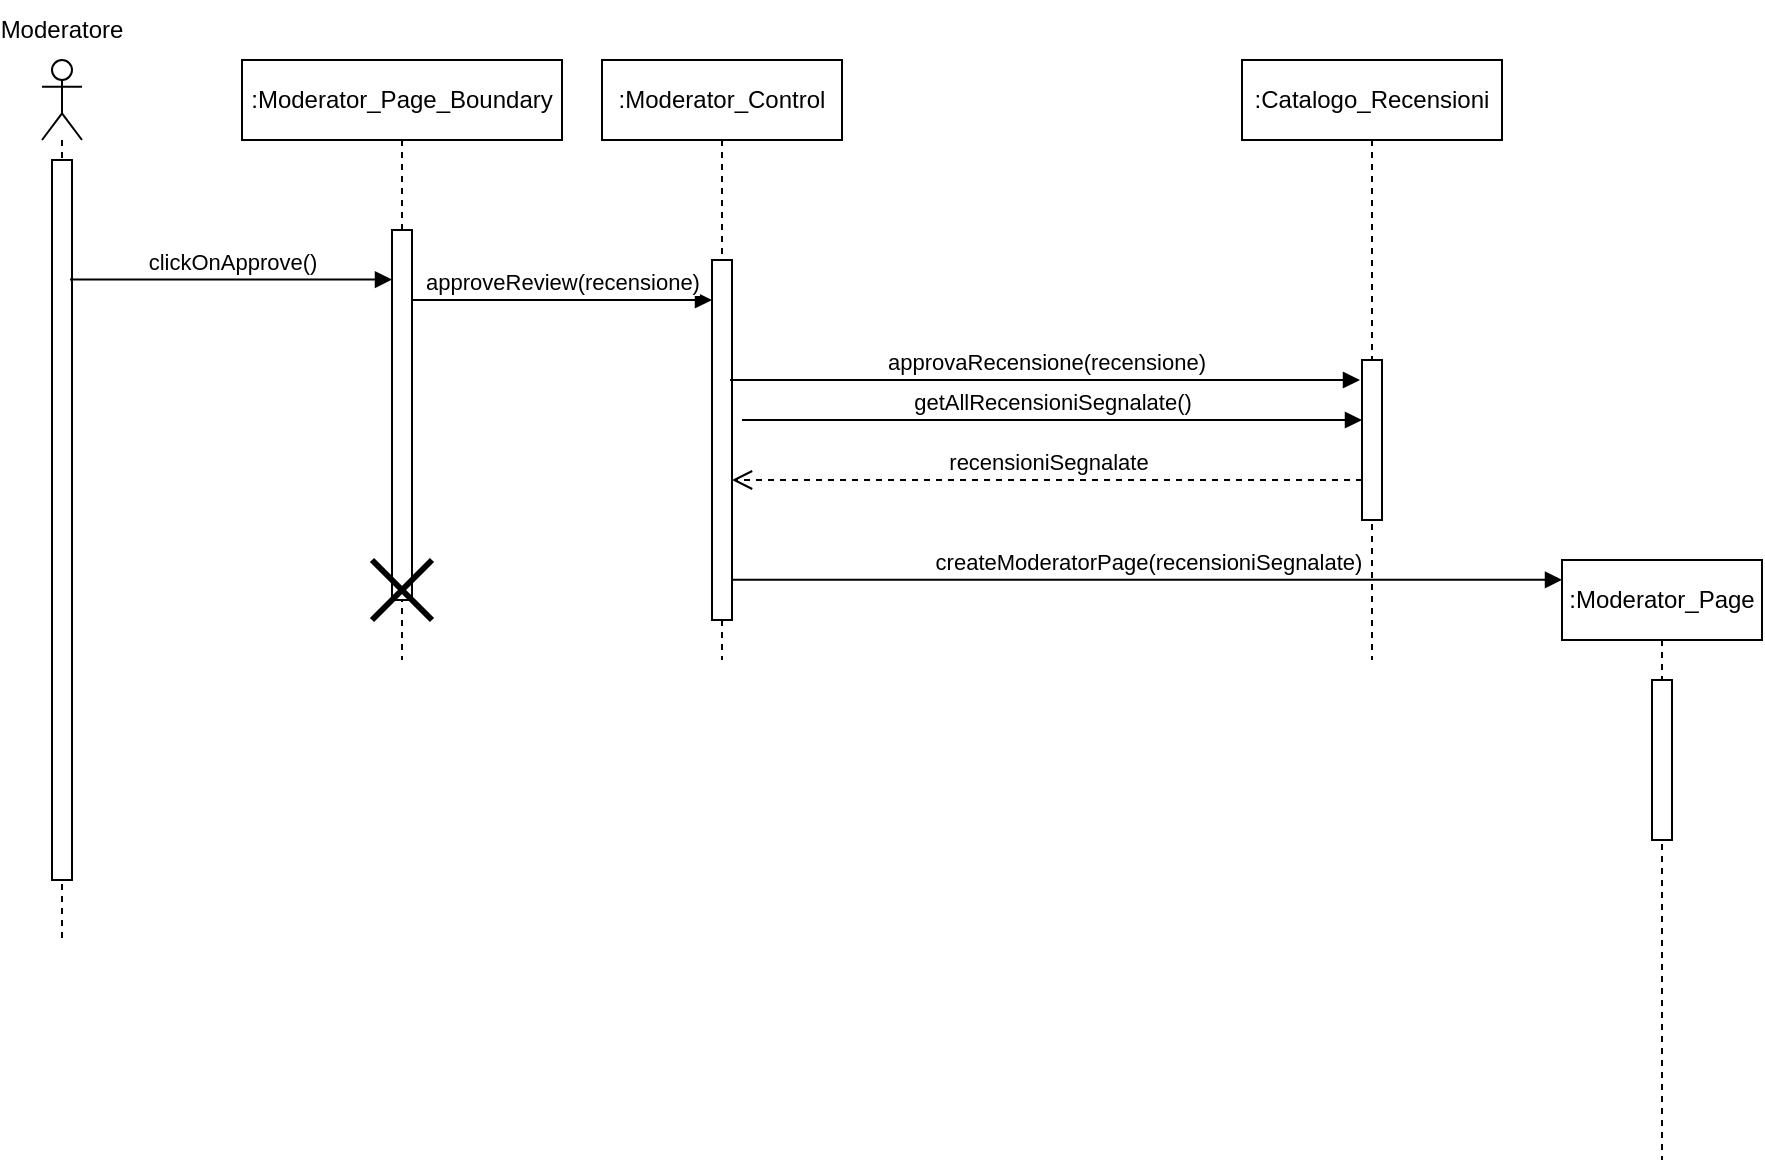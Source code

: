 <mxfile version="26.0.4">
  <diagram name="Page-1" id="zOEEpCLVx3BSE4MT3N1Z">
    <mxGraphModel dx="1020" dy="496" grid="1" gridSize="10" guides="1" tooltips="1" connect="1" arrows="1" fold="1" page="1" pageScale="1" pageWidth="827" pageHeight="1169" math="0" shadow="0">
      <root>
        <mxCell id="0" />
        <mxCell id="1" parent="0" />
        <mxCell id="_eB5BenDUcCew26t4jTj-250" value="" style="shape=umlLifeline;perimeter=lifelinePerimeter;whiteSpace=wrap;html=1;container=1;dropTarget=0;collapsible=0;recursiveResize=0;outlineConnect=0;portConstraint=eastwest;newEdgeStyle={&quot;curved&quot;:0,&quot;rounded&quot;:0};participant=umlActor;" parent="1" vertex="1">
          <mxGeometry x="70" y="190" width="20" height="440" as="geometry" />
        </mxCell>
        <mxCell id="_eB5BenDUcCew26t4jTj-251" value="" style="html=1;points=[[0,0,0,0,5],[0,1,0,0,-5],[1,0,0,0,5],[1,1,0,0,-5]];perimeter=orthogonalPerimeter;outlineConnect=0;targetShapes=umlLifeline;portConstraint=eastwest;newEdgeStyle={&quot;curved&quot;:0,&quot;rounded&quot;:0};" parent="_eB5BenDUcCew26t4jTj-250" vertex="1">
          <mxGeometry x="5" y="50" width="10" height="360" as="geometry" />
        </mxCell>
        <mxCell id="_eB5BenDUcCew26t4jTj-252" value="Moderatore" style="text;html=1;align=center;verticalAlign=middle;whiteSpace=wrap;rounded=0;" parent="1" vertex="1">
          <mxGeometry x="50" y="160" width="60" height="30" as="geometry" />
        </mxCell>
        <mxCell id="_eB5BenDUcCew26t4jTj-253" value="clickOnApprove()" style="html=1;verticalAlign=bottom;endArrow=block;curved=0;rounded=0;exitX=0.8;exitY=0.166;exitDx=0;exitDy=0;exitPerimeter=0;" parent="1" target="_eB5BenDUcCew26t4jTj-255" edge="1">
          <mxGeometry width="80" relative="1" as="geometry">
            <mxPoint x="84" y="299.76" as="sourcePoint" />
            <mxPoint x="240" y="300" as="targetPoint" />
          </mxGeometry>
        </mxCell>
        <mxCell id="_eB5BenDUcCew26t4jTj-254" value=":Moderator_Page_Boundary" style="shape=umlLifeline;perimeter=lifelinePerimeter;whiteSpace=wrap;html=1;container=1;dropTarget=0;collapsible=0;recursiveResize=0;outlineConnect=0;portConstraint=eastwest;newEdgeStyle={&quot;curved&quot;:0,&quot;rounded&quot;:0};" parent="1" vertex="1">
          <mxGeometry x="170" y="190" width="160" height="300" as="geometry" />
        </mxCell>
        <mxCell id="_eB5BenDUcCew26t4jTj-255" value="" style="html=1;points=[[0,0,0,0,5],[0,1,0,0,-5],[1,0,0,0,5],[1,1,0,0,-5]];perimeter=orthogonalPerimeter;outlineConnect=0;targetShapes=umlLifeline;portConstraint=eastwest;newEdgeStyle={&quot;curved&quot;:0,&quot;rounded&quot;:0};" parent="_eB5BenDUcCew26t4jTj-254" vertex="1">
          <mxGeometry x="75" y="85" width="10" height="185" as="geometry" />
        </mxCell>
        <mxCell id="_eB5BenDUcCew26t4jTj-256" value="" style="shape=umlDestroy;whiteSpace=wrap;html=1;strokeWidth=3;targetShapes=umlLifeline;" parent="_eB5BenDUcCew26t4jTj-254" vertex="1">
          <mxGeometry x="65" y="250" width="30" height="30" as="geometry" />
        </mxCell>
        <mxCell id="_eB5BenDUcCew26t4jTj-257" value="approveReview(recensione)" style="html=1;verticalAlign=bottom;endArrow=block;curved=0;rounded=0;" parent="1" source="_eB5BenDUcCew26t4jTj-255" target="_eB5BenDUcCew26t4jTj-259" edge="1">
          <mxGeometry width="80" relative="1" as="geometry">
            <mxPoint x="260" y="320" as="sourcePoint" />
            <mxPoint x="400" y="320" as="targetPoint" />
            <Array as="points">
              <mxPoint x="310" y="310" />
            </Array>
          </mxGeometry>
        </mxCell>
        <mxCell id="_eB5BenDUcCew26t4jTj-258" value=":Moderator_Control" style="shape=umlLifeline;perimeter=lifelinePerimeter;whiteSpace=wrap;html=1;container=1;dropTarget=0;collapsible=0;recursiveResize=0;outlineConnect=0;portConstraint=eastwest;newEdgeStyle={&quot;curved&quot;:0,&quot;rounded&quot;:0};" parent="1" vertex="1">
          <mxGeometry x="350" y="190" width="120" height="300" as="geometry" />
        </mxCell>
        <mxCell id="_eB5BenDUcCew26t4jTj-259" value="" style="html=1;points=[[0,0,0,0,5],[0,1,0,0,-5],[1,0,0,0,5],[1,1,0,0,-5]];perimeter=orthogonalPerimeter;outlineConnect=0;targetShapes=umlLifeline;portConstraint=eastwest;newEdgeStyle={&quot;curved&quot;:0,&quot;rounded&quot;:0};" parent="_eB5BenDUcCew26t4jTj-258" vertex="1">
          <mxGeometry x="55" y="100" width="10" height="180" as="geometry" />
        </mxCell>
        <mxCell id="_eB5BenDUcCew26t4jTj-260" value="approvaRecensione(recensione)" style="html=1;verticalAlign=bottom;endArrow=block;curved=0;rounded=0;" parent="1" edge="1">
          <mxGeometry width="80" relative="1" as="geometry">
            <mxPoint x="414" y="350" as="sourcePoint" />
            <mxPoint x="729" y="350" as="targetPoint" />
          </mxGeometry>
        </mxCell>
        <mxCell id="_eB5BenDUcCew26t4jTj-263" value="getAllRecensioniSegnalate()" style="html=1;verticalAlign=bottom;endArrow=block;curved=0;rounded=0;" parent="1" target="_eB5BenDUcCew26t4jTj-265" edge="1">
          <mxGeometry width="80" relative="1" as="geometry">
            <mxPoint x="420" y="370" as="sourcePoint" />
            <mxPoint x="700" y="370" as="targetPoint" />
          </mxGeometry>
        </mxCell>
        <mxCell id="_eB5BenDUcCew26t4jTj-264" value=":Catalogo_Recensioni" style="shape=umlLifeline;perimeter=lifelinePerimeter;whiteSpace=wrap;html=1;container=1;dropTarget=0;collapsible=0;recursiveResize=0;outlineConnect=0;portConstraint=eastwest;newEdgeStyle={&quot;curved&quot;:0,&quot;rounded&quot;:0};" parent="1" vertex="1">
          <mxGeometry x="670" y="190" width="130" height="300" as="geometry" />
        </mxCell>
        <mxCell id="_eB5BenDUcCew26t4jTj-265" value="" style="html=1;points=[[0,0,0,0,5],[0,1,0,0,-5],[1,0,0,0,5],[1,1,0,0,-5]];perimeter=orthogonalPerimeter;outlineConnect=0;targetShapes=umlLifeline;portConstraint=eastwest;newEdgeStyle={&quot;curved&quot;:0,&quot;rounded&quot;:0};" parent="_eB5BenDUcCew26t4jTj-264" vertex="1">
          <mxGeometry x="60" y="150" width="10" height="80" as="geometry" />
        </mxCell>
        <mxCell id="_eB5BenDUcCew26t4jTj-266" value="recensioniSegnalate" style="html=1;verticalAlign=bottom;endArrow=open;dashed=1;endSize=8;curved=0;rounded=0;" parent="1" target="_eB5BenDUcCew26t4jTj-259" edge="1">
          <mxGeometry relative="1" as="geometry">
            <mxPoint x="730" y="400" as="sourcePoint" />
            <mxPoint x="650" y="400" as="targetPoint" />
          </mxGeometry>
        </mxCell>
        <mxCell id="_eB5BenDUcCew26t4jTj-267" value=":Moderator_Page" style="shape=umlLifeline;perimeter=lifelinePerimeter;whiteSpace=wrap;html=1;container=1;dropTarget=0;collapsible=0;recursiveResize=0;outlineConnect=0;portConstraint=eastwest;newEdgeStyle={&quot;curved&quot;:0,&quot;rounded&quot;:0};" parent="1" vertex="1">
          <mxGeometry x="830" y="440" width="100" height="300" as="geometry" />
        </mxCell>
        <mxCell id="_eB5BenDUcCew26t4jTj-268" value="" style="html=1;points=[[0,0,0,0,5],[0,1,0,0,-5],[1,0,0,0,5],[1,1,0,0,-5]];perimeter=orthogonalPerimeter;outlineConnect=0;targetShapes=umlLifeline;portConstraint=eastwest;newEdgeStyle={&quot;curved&quot;:0,&quot;rounded&quot;:0};" parent="_eB5BenDUcCew26t4jTj-267" vertex="1">
          <mxGeometry x="45" y="60" width="10" height="80" as="geometry" />
        </mxCell>
        <mxCell id="_eB5BenDUcCew26t4jTj-269" value="createModeratorPage(recensioniSegnalate)" style="html=1;verticalAlign=bottom;endArrow=block;curved=0;rounded=0;entryX=0;entryY=0.033;entryDx=0;entryDy=0;entryPerimeter=0;" parent="1" source="_eB5BenDUcCew26t4jTj-259" target="_eB5BenDUcCew26t4jTj-267" edge="1">
          <mxGeometry width="80" relative="1" as="geometry">
            <mxPoint x="420" y="460" as="sourcePoint" />
            <mxPoint x="500" y="460" as="targetPoint" />
          </mxGeometry>
        </mxCell>
      </root>
    </mxGraphModel>
  </diagram>
</mxfile>
